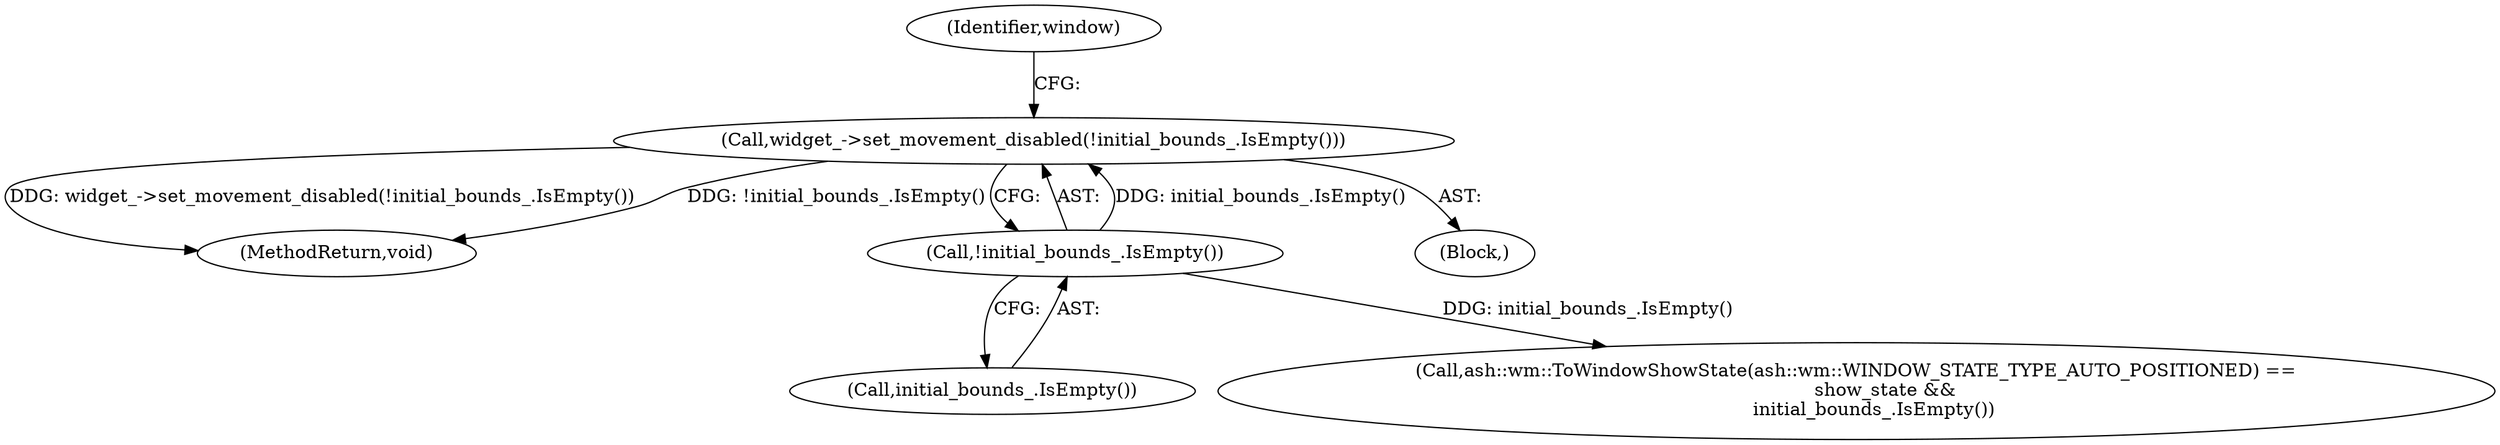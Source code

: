 digraph "0_Chrome_05c619eb6e7dac046afc72c0d5381856f87fb421@API" {
"1000172" [label="(Call,widget_->set_movement_disabled(!initial_bounds_.IsEmpty()))"];
"1000173" [label="(Call,!initial_bounds_.IsEmpty())"];
"1000173" [label="(Call,!initial_bounds_.IsEmpty())"];
"1000177" [label="(Identifier,window)"];
"1000174" [label="(Call,initial_bounds_.IsEmpty())"];
"1000225" [label="(MethodReturn,void)"];
"1000200" [label="(Call,ash::wm::ToWindowShowState(ash::wm::WINDOW_STATE_TYPE_AUTO_POSITIONED) ==\n          show_state &&\n      initial_bounds_.IsEmpty())"];
"1000172" [label="(Call,widget_->set_movement_disabled(!initial_bounds_.IsEmpty()))"];
"1000102" [label="(Block,)"];
"1000172" -> "1000102"  [label="AST: "];
"1000172" -> "1000173"  [label="CFG: "];
"1000173" -> "1000172"  [label="AST: "];
"1000177" -> "1000172"  [label="CFG: "];
"1000172" -> "1000225"  [label="DDG: widget_->set_movement_disabled(!initial_bounds_.IsEmpty())"];
"1000172" -> "1000225"  [label="DDG: !initial_bounds_.IsEmpty()"];
"1000173" -> "1000172"  [label="DDG: initial_bounds_.IsEmpty()"];
"1000173" -> "1000174"  [label="CFG: "];
"1000174" -> "1000173"  [label="AST: "];
"1000173" -> "1000200"  [label="DDG: initial_bounds_.IsEmpty()"];
}
